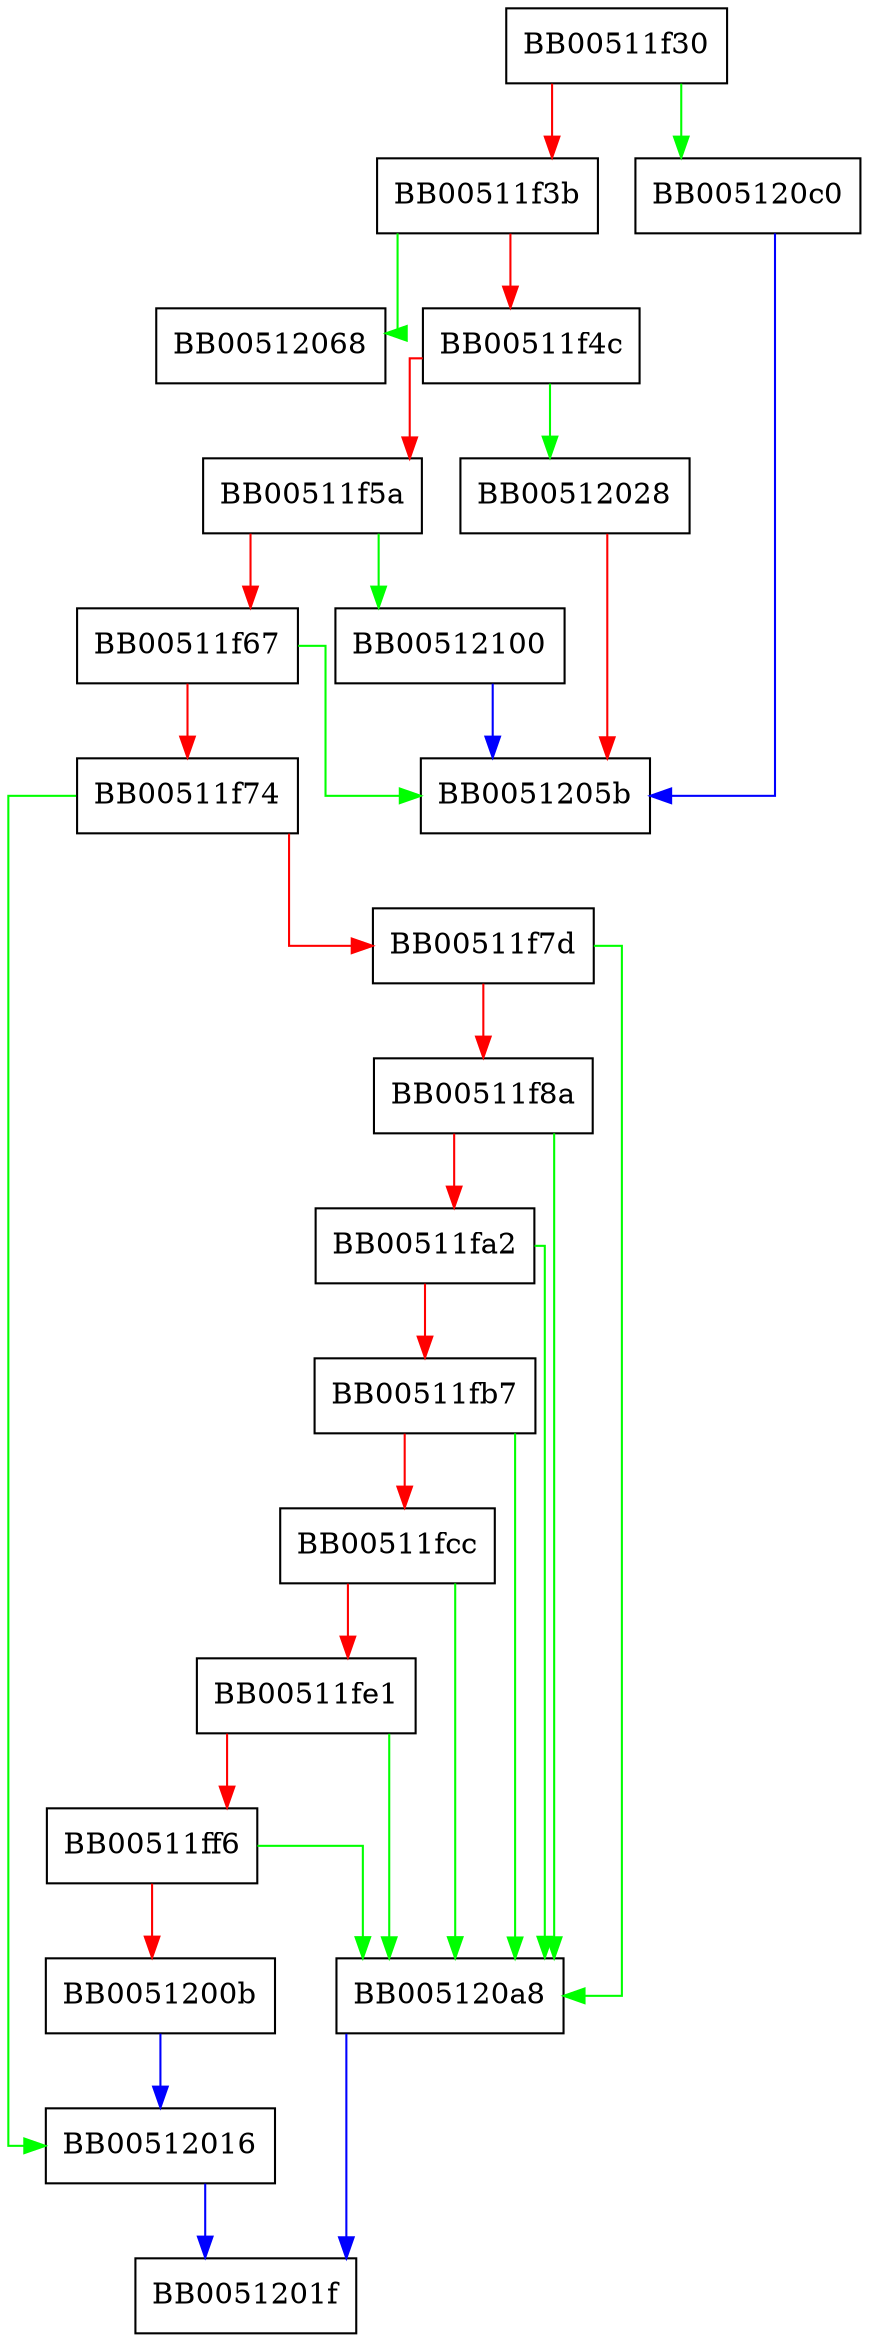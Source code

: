digraph ASN1_INTEGER_get_uint64 {
  node [shape="box"];
  graph [splines=ortho];
  BB00511f30 -> BB005120c0 [color="green"];
  BB00511f30 -> BB00511f3b [color="red"];
  BB00511f3b -> BB00512068 [color="green"];
  BB00511f3b -> BB00511f4c [color="red"];
  BB00511f4c -> BB00512028 [color="green"];
  BB00511f4c -> BB00511f5a [color="red"];
  BB00511f5a -> BB00512100 [color="green"];
  BB00511f5a -> BB00511f67 [color="red"];
  BB00511f67 -> BB0051205b [color="green"];
  BB00511f67 -> BB00511f74 [color="red"];
  BB00511f74 -> BB00512016 [color="green"];
  BB00511f74 -> BB00511f7d [color="red"];
  BB00511f7d -> BB005120a8 [color="green"];
  BB00511f7d -> BB00511f8a [color="red"];
  BB00511f8a -> BB005120a8 [color="green"];
  BB00511f8a -> BB00511fa2 [color="red"];
  BB00511fa2 -> BB005120a8 [color="green"];
  BB00511fa2 -> BB00511fb7 [color="red"];
  BB00511fb7 -> BB005120a8 [color="green"];
  BB00511fb7 -> BB00511fcc [color="red"];
  BB00511fcc -> BB005120a8 [color="green"];
  BB00511fcc -> BB00511fe1 [color="red"];
  BB00511fe1 -> BB005120a8 [color="green"];
  BB00511fe1 -> BB00511ff6 [color="red"];
  BB00511ff6 -> BB005120a8 [color="green"];
  BB00511ff6 -> BB0051200b [color="red"];
  BB0051200b -> BB00512016 [color="blue"];
  BB00512016 -> BB0051201f [color="blue"];
  BB00512028 -> BB0051205b [color="red"];
  BB005120a8 -> BB0051201f [color="blue"];
  BB005120c0 -> BB0051205b [color="blue"];
  BB00512100 -> BB0051205b [color="blue"];
}